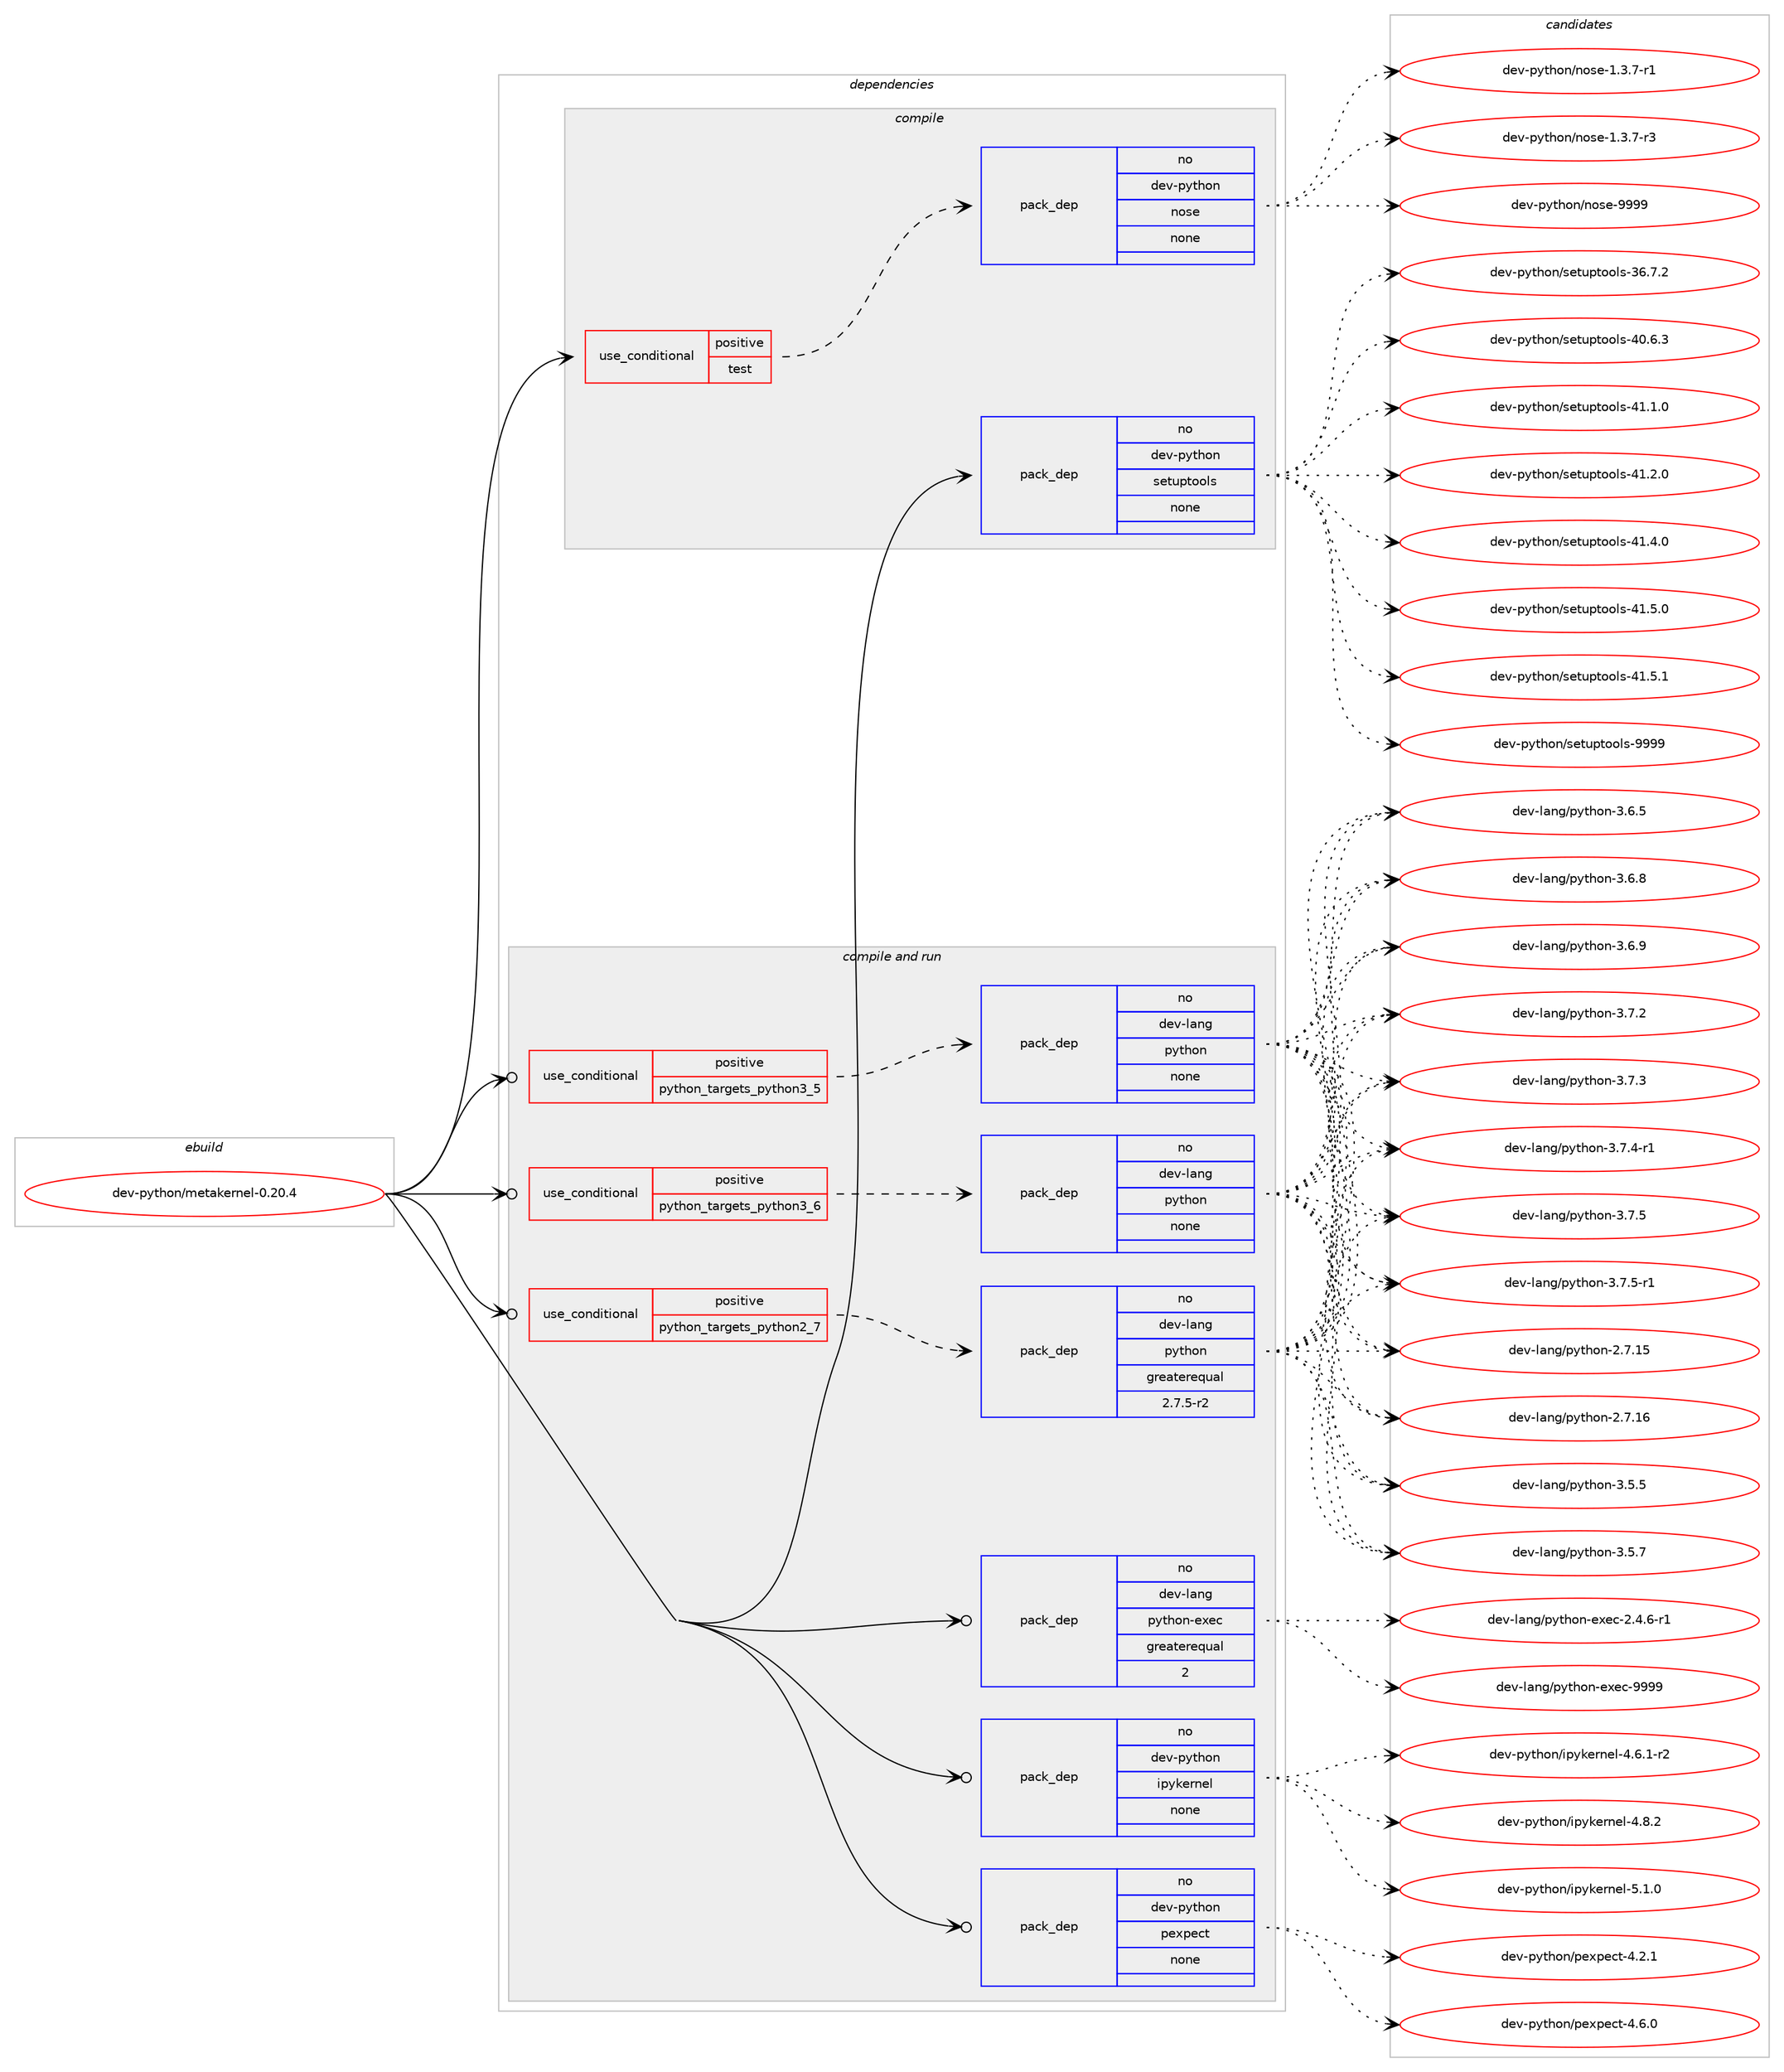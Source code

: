 digraph prolog {

# *************
# Graph options
# *************

newrank=true;
concentrate=true;
compound=true;
graph [rankdir=LR,fontname=Helvetica,fontsize=10,ranksep=1.5];#, ranksep=2.5, nodesep=0.2];
edge  [arrowhead=vee];
node  [fontname=Helvetica,fontsize=10];

# **********
# The ebuild
# **********

subgraph cluster_leftcol {
color=gray;
rank=same;
label=<<i>ebuild</i>>;
id [label="dev-python/metakernel-0.20.4", color=red, width=4, href="../dev-python/metakernel-0.20.4.svg"];
}

# ****************
# The dependencies
# ****************

subgraph cluster_midcol {
color=gray;
label=<<i>dependencies</i>>;
subgraph cluster_compile {
fillcolor="#eeeeee";
style=filled;
label=<<i>compile</i>>;
subgraph cond142480 {
dependency614486 [label=<<TABLE BORDER="0" CELLBORDER="1" CELLSPACING="0" CELLPADDING="4"><TR><TD ROWSPAN="3" CELLPADDING="10">use_conditional</TD></TR><TR><TD>positive</TD></TR><TR><TD>test</TD></TR></TABLE>>, shape=none, color=red];
subgraph pack460201 {
dependency614487 [label=<<TABLE BORDER="0" CELLBORDER="1" CELLSPACING="0" CELLPADDING="4" WIDTH="220"><TR><TD ROWSPAN="6" CELLPADDING="30">pack_dep</TD></TR><TR><TD WIDTH="110">no</TD></TR><TR><TD>dev-python</TD></TR><TR><TD>nose</TD></TR><TR><TD>none</TD></TR><TR><TD></TD></TR></TABLE>>, shape=none, color=blue];
}
dependency614486:e -> dependency614487:w [weight=20,style="dashed",arrowhead="vee"];
}
id:e -> dependency614486:w [weight=20,style="solid",arrowhead="vee"];
subgraph pack460202 {
dependency614488 [label=<<TABLE BORDER="0" CELLBORDER="1" CELLSPACING="0" CELLPADDING="4" WIDTH="220"><TR><TD ROWSPAN="6" CELLPADDING="30">pack_dep</TD></TR><TR><TD WIDTH="110">no</TD></TR><TR><TD>dev-python</TD></TR><TR><TD>setuptools</TD></TR><TR><TD>none</TD></TR><TR><TD></TD></TR></TABLE>>, shape=none, color=blue];
}
id:e -> dependency614488:w [weight=20,style="solid",arrowhead="vee"];
}
subgraph cluster_compileandrun {
fillcolor="#eeeeee";
style=filled;
label=<<i>compile and run</i>>;
subgraph cond142481 {
dependency614489 [label=<<TABLE BORDER="0" CELLBORDER="1" CELLSPACING="0" CELLPADDING="4"><TR><TD ROWSPAN="3" CELLPADDING="10">use_conditional</TD></TR><TR><TD>positive</TD></TR><TR><TD>python_targets_python2_7</TD></TR></TABLE>>, shape=none, color=red];
subgraph pack460203 {
dependency614490 [label=<<TABLE BORDER="0" CELLBORDER="1" CELLSPACING="0" CELLPADDING="4" WIDTH="220"><TR><TD ROWSPAN="6" CELLPADDING="30">pack_dep</TD></TR><TR><TD WIDTH="110">no</TD></TR><TR><TD>dev-lang</TD></TR><TR><TD>python</TD></TR><TR><TD>greaterequal</TD></TR><TR><TD>2.7.5-r2</TD></TR></TABLE>>, shape=none, color=blue];
}
dependency614489:e -> dependency614490:w [weight=20,style="dashed",arrowhead="vee"];
}
id:e -> dependency614489:w [weight=20,style="solid",arrowhead="odotvee"];
subgraph cond142482 {
dependency614491 [label=<<TABLE BORDER="0" CELLBORDER="1" CELLSPACING="0" CELLPADDING="4"><TR><TD ROWSPAN="3" CELLPADDING="10">use_conditional</TD></TR><TR><TD>positive</TD></TR><TR><TD>python_targets_python3_5</TD></TR></TABLE>>, shape=none, color=red];
subgraph pack460204 {
dependency614492 [label=<<TABLE BORDER="0" CELLBORDER="1" CELLSPACING="0" CELLPADDING="4" WIDTH="220"><TR><TD ROWSPAN="6" CELLPADDING="30">pack_dep</TD></TR><TR><TD WIDTH="110">no</TD></TR><TR><TD>dev-lang</TD></TR><TR><TD>python</TD></TR><TR><TD>none</TD></TR><TR><TD></TD></TR></TABLE>>, shape=none, color=blue];
}
dependency614491:e -> dependency614492:w [weight=20,style="dashed",arrowhead="vee"];
}
id:e -> dependency614491:w [weight=20,style="solid",arrowhead="odotvee"];
subgraph cond142483 {
dependency614493 [label=<<TABLE BORDER="0" CELLBORDER="1" CELLSPACING="0" CELLPADDING="4"><TR><TD ROWSPAN="3" CELLPADDING="10">use_conditional</TD></TR><TR><TD>positive</TD></TR><TR><TD>python_targets_python3_6</TD></TR></TABLE>>, shape=none, color=red];
subgraph pack460205 {
dependency614494 [label=<<TABLE BORDER="0" CELLBORDER="1" CELLSPACING="0" CELLPADDING="4" WIDTH="220"><TR><TD ROWSPAN="6" CELLPADDING="30">pack_dep</TD></TR><TR><TD WIDTH="110">no</TD></TR><TR><TD>dev-lang</TD></TR><TR><TD>python</TD></TR><TR><TD>none</TD></TR><TR><TD></TD></TR></TABLE>>, shape=none, color=blue];
}
dependency614493:e -> dependency614494:w [weight=20,style="dashed",arrowhead="vee"];
}
id:e -> dependency614493:w [weight=20,style="solid",arrowhead="odotvee"];
subgraph pack460206 {
dependency614495 [label=<<TABLE BORDER="0" CELLBORDER="1" CELLSPACING="0" CELLPADDING="4" WIDTH="220"><TR><TD ROWSPAN="6" CELLPADDING="30">pack_dep</TD></TR><TR><TD WIDTH="110">no</TD></TR><TR><TD>dev-lang</TD></TR><TR><TD>python-exec</TD></TR><TR><TD>greaterequal</TD></TR><TR><TD>2</TD></TR></TABLE>>, shape=none, color=blue];
}
id:e -> dependency614495:w [weight=20,style="solid",arrowhead="odotvee"];
subgraph pack460207 {
dependency614496 [label=<<TABLE BORDER="0" CELLBORDER="1" CELLSPACING="0" CELLPADDING="4" WIDTH="220"><TR><TD ROWSPAN="6" CELLPADDING="30">pack_dep</TD></TR><TR><TD WIDTH="110">no</TD></TR><TR><TD>dev-python</TD></TR><TR><TD>ipykernel</TD></TR><TR><TD>none</TD></TR><TR><TD></TD></TR></TABLE>>, shape=none, color=blue];
}
id:e -> dependency614496:w [weight=20,style="solid",arrowhead="odotvee"];
subgraph pack460208 {
dependency614497 [label=<<TABLE BORDER="0" CELLBORDER="1" CELLSPACING="0" CELLPADDING="4" WIDTH="220"><TR><TD ROWSPAN="6" CELLPADDING="30">pack_dep</TD></TR><TR><TD WIDTH="110">no</TD></TR><TR><TD>dev-python</TD></TR><TR><TD>pexpect</TD></TR><TR><TD>none</TD></TR><TR><TD></TD></TR></TABLE>>, shape=none, color=blue];
}
id:e -> dependency614497:w [weight=20,style="solid",arrowhead="odotvee"];
}
subgraph cluster_run {
fillcolor="#eeeeee";
style=filled;
label=<<i>run</i>>;
}
}

# **************
# The candidates
# **************

subgraph cluster_choices {
rank=same;
color=gray;
label=<<i>candidates</i>>;

subgraph choice460201 {
color=black;
nodesep=1;
choice10010111845112121116104111110471101111151014549465146554511449 [label="dev-python/nose-1.3.7-r1", color=red, width=4,href="../dev-python/nose-1.3.7-r1.svg"];
choice10010111845112121116104111110471101111151014549465146554511451 [label="dev-python/nose-1.3.7-r3", color=red, width=4,href="../dev-python/nose-1.3.7-r3.svg"];
choice10010111845112121116104111110471101111151014557575757 [label="dev-python/nose-9999", color=red, width=4,href="../dev-python/nose-9999.svg"];
dependency614487:e -> choice10010111845112121116104111110471101111151014549465146554511449:w [style=dotted,weight="100"];
dependency614487:e -> choice10010111845112121116104111110471101111151014549465146554511451:w [style=dotted,weight="100"];
dependency614487:e -> choice10010111845112121116104111110471101111151014557575757:w [style=dotted,weight="100"];
}
subgraph choice460202 {
color=black;
nodesep=1;
choice100101118451121211161041111104711510111611711211611111110811545515446554650 [label="dev-python/setuptools-36.7.2", color=red, width=4,href="../dev-python/setuptools-36.7.2.svg"];
choice100101118451121211161041111104711510111611711211611111110811545524846544651 [label="dev-python/setuptools-40.6.3", color=red, width=4,href="../dev-python/setuptools-40.6.3.svg"];
choice100101118451121211161041111104711510111611711211611111110811545524946494648 [label="dev-python/setuptools-41.1.0", color=red, width=4,href="../dev-python/setuptools-41.1.0.svg"];
choice100101118451121211161041111104711510111611711211611111110811545524946504648 [label="dev-python/setuptools-41.2.0", color=red, width=4,href="../dev-python/setuptools-41.2.0.svg"];
choice100101118451121211161041111104711510111611711211611111110811545524946524648 [label="dev-python/setuptools-41.4.0", color=red, width=4,href="../dev-python/setuptools-41.4.0.svg"];
choice100101118451121211161041111104711510111611711211611111110811545524946534648 [label="dev-python/setuptools-41.5.0", color=red, width=4,href="../dev-python/setuptools-41.5.0.svg"];
choice100101118451121211161041111104711510111611711211611111110811545524946534649 [label="dev-python/setuptools-41.5.1", color=red, width=4,href="../dev-python/setuptools-41.5.1.svg"];
choice10010111845112121116104111110471151011161171121161111111081154557575757 [label="dev-python/setuptools-9999", color=red, width=4,href="../dev-python/setuptools-9999.svg"];
dependency614488:e -> choice100101118451121211161041111104711510111611711211611111110811545515446554650:w [style=dotted,weight="100"];
dependency614488:e -> choice100101118451121211161041111104711510111611711211611111110811545524846544651:w [style=dotted,weight="100"];
dependency614488:e -> choice100101118451121211161041111104711510111611711211611111110811545524946494648:w [style=dotted,weight="100"];
dependency614488:e -> choice100101118451121211161041111104711510111611711211611111110811545524946504648:w [style=dotted,weight="100"];
dependency614488:e -> choice100101118451121211161041111104711510111611711211611111110811545524946524648:w [style=dotted,weight="100"];
dependency614488:e -> choice100101118451121211161041111104711510111611711211611111110811545524946534648:w [style=dotted,weight="100"];
dependency614488:e -> choice100101118451121211161041111104711510111611711211611111110811545524946534649:w [style=dotted,weight="100"];
dependency614488:e -> choice10010111845112121116104111110471151011161171121161111111081154557575757:w [style=dotted,weight="100"];
}
subgraph choice460203 {
color=black;
nodesep=1;
choice10010111845108971101034711212111610411111045504655464953 [label="dev-lang/python-2.7.15", color=red, width=4,href="../dev-lang/python-2.7.15.svg"];
choice10010111845108971101034711212111610411111045504655464954 [label="dev-lang/python-2.7.16", color=red, width=4,href="../dev-lang/python-2.7.16.svg"];
choice100101118451089711010347112121116104111110455146534653 [label="dev-lang/python-3.5.5", color=red, width=4,href="../dev-lang/python-3.5.5.svg"];
choice100101118451089711010347112121116104111110455146534655 [label="dev-lang/python-3.5.7", color=red, width=4,href="../dev-lang/python-3.5.7.svg"];
choice100101118451089711010347112121116104111110455146544653 [label="dev-lang/python-3.6.5", color=red, width=4,href="../dev-lang/python-3.6.5.svg"];
choice100101118451089711010347112121116104111110455146544656 [label="dev-lang/python-3.6.8", color=red, width=4,href="../dev-lang/python-3.6.8.svg"];
choice100101118451089711010347112121116104111110455146544657 [label="dev-lang/python-3.6.9", color=red, width=4,href="../dev-lang/python-3.6.9.svg"];
choice100101118451089711010347112121116104111110455146554650 [label="dev-lang/python-3.7.2", color=red, width=4,href="../dev-lang/python-3.7.2.svg"];
choice100101118451089711010347112121116104111110455146554651 [label="dev-lang/python-3.7.3", color=red, width=4,href="../dev-lang/python-3.7.3.svg"];
choice1001011184510897110103471121211161041111104551465546524511449 [label="dev-lang/python-3.7.4-r1", color=red, width=4,href="../dev-lang/python-3.7.4-r1.svg"];
choice100101118451089711010347112121116104111110455146554653 [label="dev-lang/python-3.7.5", color=red, width=4,href="../dev-lang/python-3.7.5.svg"];
choice1001011184510897110103471121211161041111104551465546534511449 [label="dev-lang/python-3.7.5-r1", color=red, width=4,href="../dev-lang/python-3.7.5-r1.svg"];
dependency614490:e -> choice10010111845108971101034711212111610411111045504655464953:w [style=dotted,weight="100"];
dependency614490:e -> choice10010111845108971101034711212111610411111045504655464954:w [style=dotted,weight="100"];
dependency614490:e -> choice100101118451089711010347112121116104111110455146534653:w [style=dotted,weight="100"];
dependency614490:e -> choice100101118451089711010347112121116104111110455146534655:w [style=dotted,weight="100"];
dependency614490:e -> choice100101118451089711010347112121116104111110455146544653:w [style=dotted,weight="100"];
dependency614490:e -> choice100101118451089711010347112121116104111110455146544656:w [style=dotted,weight="100"];
dependency614490:e -> choice100101118451089711010347112121116104111110455146544657:w [style=dotted,weight="100"];
dependency614490:e -> choice100101118451089711010347112121116104111110455146554650:w [style=dotted,weight="100"];
dependency614490:e -> choice100101118451089711010347112121116104111110455146554651:w [style=dotted,weight="100"];
dependency614490:e -> choice1001011184510897110103471121211161041111104551465546524511449:w [style=dotted,weight="100"];
dependency614490:e -> choice100101118451089711010347112121116104111110455146554653:w [style=dotted,weight="100"];
dependency614490:e -> choice1001011184510897110103471121211161041111104551465546534511449:w [style=dotted,weight="100"];
}
subgraph choice460204 {
color=black;
nodesep=1;
choice10010111845108971101034711212111610411111045504655464953 [label="dev-lang/python-2.7.15", color=red, width=4,href="../dev-lang/python-2.7.15.svg"];
choice10010111845108971101034711212111610411111045504655464954 [label="dev-lang/python-2.7.16", color=red, width=4,href="../dev-lang/python-2.7.16.svg"];
choice100101118451089711010347112121116104111110455146534653 [label="dev-lang/python-3.5.5", color=red, width=4,href="../dev-lang/python-3.5.5.svg"];
choice100101118451089711010347112121116104111110455146534655 [label="dev-lang/python-3.5.7", color=red, width=4,href="../dev-lang/python-3.5.7.svg"];
choice100101118451089711010347112121116104111110455146544653 [label="dev-lang/python-3.6.5", color=red, width=4,href="../dev-lang/python-3.6.5.svg"];
choice100101118451089711010347112121116104111110455146544656 [label="dev-lang/python-3.6.8", color=red, width=4,href="../dev-lang/python-3.6.8.svg"];
choice100101118451089711010347112121116104111110455146544657 [label="dev-lang/python-3.6.9", color=red, width=4,href="../dev-lang/python-3.6.9.svg"];
choice100101118451089711010347112121116104111110455146554650 [label="dev-lang/python-3.7.2", color=red, width=4,href="../dev-lang/python-3.7.2.svg"];
choice100101118451089711010347112121116104111110455146554651 [label="dev-lang/python-3.7.3", color=red, width=4,href="../dev-lang/python-3.7.3.svg"];
choice1001011184510897110103471121211161041111104551465546524511449 [label="dev-lang/python-3.7.4-r1", color=red, width=4,href="../dev-lang/python-3.7.4-r1.svg"];
choice100101118451089711010347112121116104111110455146554653 [label="dev-lang/python-3.7.5", color=red, width=4,href="../dev-lang/python-3.7.5.svg"];
choice1001011184510897110103471121211161041111104551465546534511449 [label="dev-lang/python-3.7.5-r1", color=red, width=4,href="../dev-lang/python-3.7.5-r1.svg"];
dependency614492:e -> choice10010111845108971101034711212111610411111045504655464953:w [style=dotted,weight="100"];
dependency614492:e -> choice10010111845108971101034711212111610411111045504655464954:w [style=dotted,weight="100"];
dependency614492:e -> choice100101118451089711010347112121116104111110455146534653:w [style=dotted,weight="100"];
dependency614492:e -> choice100101118451089711010347112121116104111110455146534655:w [style=dotted,weight="100"];
dependency614492:e -> choice100101118451089711010347112121116104111110455146544653:w [style=dotted,weight="100"];
dependency614492:e -> choice100101118451089711010347112121116104111110455146544656:w [style=dotted,weight="100"];
dependency614492:e -> choice100101118451089711010347112121116104111110455146544657:w [style=dotted,weight="100"];
dependency614492:e -> choice100101118451089711010347112121116104111110455146554650:w [style=dotted,weight="100"];
dependency614492:e -> choice100101118451089711010347112121116104111110455146554651:w [style=dotted,weight="100"];
dependency614492:e -> choice1001011184510897110103471121211161041111104551465546524511449:w [style=dotted,weight="100"];
dependency614492:e -> choice100101118451089711010347112121116104111110455146554653:w [style=dotted,weight="100"];
dependency614492:e -> choice1001011184510897110103471121211161041111104551465546534511449:w [style=dotted,weight="100"];
}
subgraph choice460205 {
color=black;
nodesep=1;
choice10010111845108971101034711212111610411111045504655464953 [label="dev-lang/python-2.7.15", color=red, width=4,href="../dev-lang/python-2.7.15.svg"];
choice10010111845108971101034711212111610411111045504655464954 [label="dev-lang/python-2.7.16", color=red, width=4,href="../dev-lang/python-2.7.16.svg"];
choice100101118451089711010347112121116104111110455146534653 [label="dev-lang/python-3.5.5", color=red, width=4,href="../dev-lang/python-3.5.5.svg"];
choice100101118451089711010347112121116104111110455146534655 [label="dev-lang/python-3.5.7", color=red, width=4,href="../dev-lang/python-3.5.7.svg"];
choice100101118451089711010347112121116104111110455146544653 [label="dev-lang/python-3.6.5", color=red, width=4,href="../dev-lang/python-3.6.5.svg"];
choice100101118451089711010347112121116104111110455146544656 [label="dev-lang/python-3.6.8", color=red, width=4,href="../dev-lang/python-3.6.8.svg"];
choice100101118451089711010347112121116104111110455146544657 [label="dev-lang/python-3.6.9", color=red, width=4,href="../dev-lang/python-3.6.9.svg"];
choice100101118451089711010347112121116104111110455146554650 [label="dev-lang/python-3.7.2", color=red, width=4,href="../dev-lang/python-3.7.2.svg"];
choice100101118451089711010347112121116104111110455146554651 [label="dev-lang/python-3.7.3", color=red, width=4,href="../dev-lang/python-3.7.3.svg"];
choice1001011184510897110103471121211161041111104551465546524511449 [label="dev-lang/python-3.7.4-r1", color=red, width=4,href="../dev-lang/python-3.7.4-r1.svg"];
choice100101118451089711010347112121116104111110455146554653 [label="dev-lang/python-3.7.5", color=red, width=4,href="../dev-lang/python-3.7.5.svg"];
choice1001011184510897110103471121211161041111104551465546534511449 [label="dev-lang/python-3.7.5-r1", color=red, width=4,href="../dev-lang/python-3.7.5-r1.svg"];
dependency614494:e -> choice10010111845108971101034711212111610411111045504655464953:w [style=dotted,weight="100"];
dependency614494:e -> choice10010111845108971101034711212111610411111045504655464954:w [style=dotted,weight="100"];
dependency614494:e -> choice100101118451089711010347112121116104111110455146534653:w [style=dotted,weight="100"];
dependency614494:e -> choice100101118451089711010347112121116104111110455146534655:w [style=dotted,weight="100"];
dependency614494:e -> choice100101118451089711010347112121116104111110455146544653:w [style=dotted,weight="100"];
dependency614494:e -> choice100101118451089711010347112121116104111110455146544656:w [style=dotted,weight="100"];
dependency614494:e -> choice100101118451089711010347112121116104111110455146544657:w [style=dotted,weight="100"];
dependency614494:e -> choice100101118451089711010347112121116104111110455146554650:w [style=dotted,weight="100"];
dependency614494:e -> choice100101118451089711010347112121116104111110455146554651:w [style=dotted,weight="100"];
dependency614494:e -> choice1001011184510897110103471121211161041111104551465546524511449:w [style=dotted,weight="100"];
dependency614494:e -> choice100101118451089711010347112121116104111110455146554653:w [style=dotted,weight="100"];
dependency614494:e -> choice1001011184510897110103471121211161041111104551465546534511449:w [style=dotted,weight="100"];
}
subgraph choice460206 {
color=black;
nodesep=1;
choice10010111845108971101034711212111610411111045101120101994550465246544511449 [label="dev-lang/python-exec-2.4.6-r1", color=red, width=4,href="../dev-lang/python-exec-2.4.6-r1.svg"];
choice10010111845108971101034711212111610411111045101120101994557575757 [label="dev-lang/python-exec-9999", color=red, width=4,href="../dev-lang/python-exec-9999.svg"];
dependency614495:e -> choice10010111845108971101034711212111610411111045101120101994550465246544511449:w [style=dotted,weight="100"];
dependency614495:e -> choice10010111845108971101034711212111610411111045101120101994557575757:w [style=dotted,weight="100"];
}
subgraph choice460207 {
color=black;
nodesep=1;
choice10010111845112121116104111110471051121211071011141101011084552465446494511450 [label="dev-python/ipykernel-4.6.1-r2", color=red, width=4,href="../dev-python/ipykernel-4.6.1-r2.svg"];
choice1001011184511212111610411111047105112121107101114110101108455246564650 [label="dev-python/ipykernel-4.8.2", color=red, width=4,href="../dev-python/ipykernel-4.8.2.svg"];
choice1001011184511212111610411111047105112121107101114110101108455346494648 [label="dev-python/ipykernel-5.1.0", color=red, width=4,href="../dev-python/ipykernel-5.1.0.svg"];
dependency614496:e -> choice10010111845112121116104111110471051121211071011141101011084552465446494511450:w [style=dotted,weight="100"];
dependency614496:e -> choice1001011184511212111610411111047105112121107101114110101108455246564650:w [style=dotted,weight="100"];
dependency614496:e -> choice1001011184511212111610411111047105112121107101114110101108455346494648:w [style=dotted,weight="100"];
}
subgraph choice460208 {
color=black;
nodesep=1;
choice100101118451121211161041111104711210112011210199116455246504649 [label="dev-python/pexpect-4.2.1", color=red, width=4,href="../dev-python/pexpect-4.2.1.svg"];
choice100101118451121211161041111104711210112011210199116455246544648 [label="dev-python/pexpect-4.6.0", color=red, width=4,href="../dev-python/pexpect-4.6.0.svg"];
dependency614497:e -> choice100101118451121211161041111104711210112011210199116455246504649:w [style=dotted,weight="100"];
dependency614497:e -> choice100101118451121211161041111104711210112011210199116455246544648:w [style=dotted,weight="100"];
}
}

}
